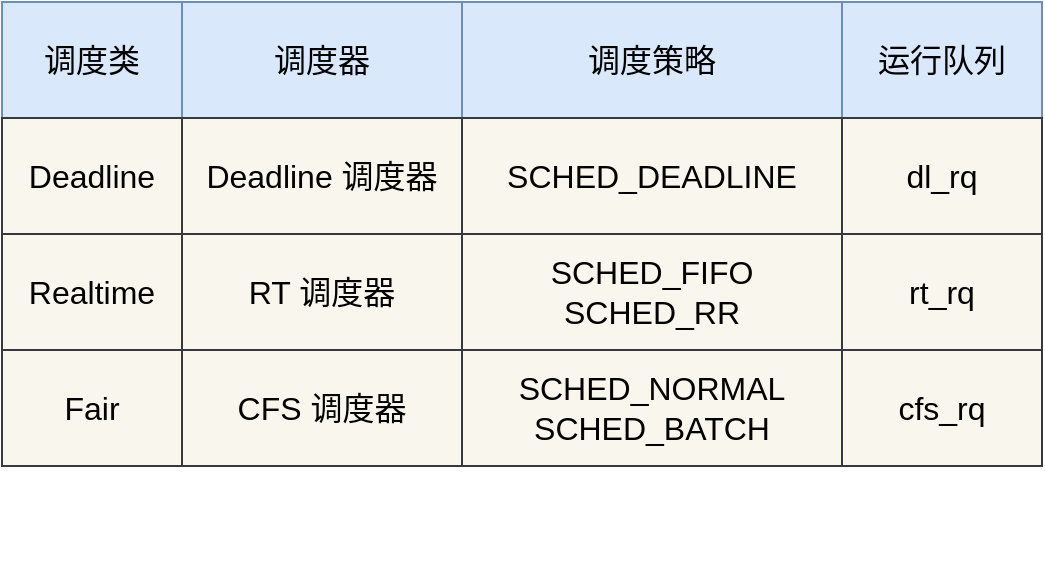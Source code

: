 <mxfile version="13.8.9-1" type="github">
  <diagram id="EhR287y5YkpUC03FxleA" name="第 1 页">
    <mxGraphModel dx="1102" dy="525" grid="1" gridSize="10" guides="1" tooltips="1" connect="1" arrows="1" fold="1" page="1" pageScale="1" pageWidth="827" pageHeight="1169" math="0" shadow="0">
      <root>
        <mxCell id="0" />
        <mxCell id="1" parent="0" />
        <mxCell id="W_BsmtegTXsKVBHQ76cm-24" value="" style="group" vertex="1" connectable="0" parent="1">
          <mxGeometry x="160" y="160" width="520" height="290" as="geometry" />
        </mxCell>
        <mxCell id="W_BsmtegTXsKVBHQ76cm-1" value="调度类" style="rounded=0;whiteSpace=wrap;html=1;fontSize=16;fillColor=#dae8fc;strokeColor=#6c8ebf;" vertex="1" parent="W_BsmtegTXsKVBHQ76cm-24">
          <mxGeometry width="90" height="58.0" as="geometry" />
        </mxCell>
        <mxCell id="W_BsmtegTXsKVBHQ76cm-5" value="运行队列" style="rounded=0;whiteSpace=wrap;html=1;fontSize=16;fillColor=#dae8fc;strokeColor=#6c8ebf;" vertex="1" parent="W_BsmtegTXsKVBHQ76cm-24">
          <mxGeometry x="420" width="100" height="58.0" as="geometry" />
        </mxCell>
        <mxCell id="W_BsmtegTXsKVBHQ76cm-6" value="Deadline" style="rounded=0;whiteSpace=wrap;html=1;fontSize=16;fillColor=#f9f7ed;strokeColor=#36393d;" vertex="1" parent="W_BsmtegTXsKVBHQ76cm-24">
          <mxGeometry y="58.0" width="90" height="58.0" as="geometry" />
        </mxCell>
        <mxCell id="W_BsmtegTXsKVBHQ76cm-9" value="dl_rq" style="rounded=0;whiteSpace=wrap;html=1;fontSize=16;fillColor=#f9f7ed;strokeColor=#36393d;" vertex="1" parent="W_BsmtegTXsKVBHQ76cm-24">
          <mxGeometry x="420" y="58.0" width="100" height="58.0" as="geometry" />
        </mxCell>
        <mxCell id="W_BsmtegTXsKVBHQ76cm-10" value="Realtime" style="rounded=0;whiteSpace=wrap;html=1;fontSize=16;fillColor=#f9f7ed;strokeColor=#36393d;" vertex="1" parent="W_BsmtegTXsKVBHQ76cm-24">
          <mxGeometry y="116.0" width="90" height="58.0" as="geometry" />
        </mxCell>
        <mxCell id="W_BsmtegTXsKVBHQ76cm-13" value="rt_rq" style="rounded=0;whiteSpace=wrap;html=1;fontSize=16;fillColor=#f9f7ed;strokeColor=#36393d;" vertex="1" parent="W_BsmtegTXsKVBHQ76cm-24">
          <mxGeometry x="420" y="116.0" width="100" height="58.0" as="geometry" />
        </mxCell>
        <mxCell id="W_BsmtegTXsKVBHQ76cm-14" value="Fair" style="rounded=0;whiteSpace=wrap;html=1;fontSize=16;fillColor=#f9f7ed;strokeColor=#36393d;" vertex="1" parent="W_BsmtegTXsKVBHQ76cm-24">
          <mxGeometry y="174" width="90" height="58.0" as="geometry" />
        </mxCell>
        <mxCell id="W_BsmtegTXsKVBHQ76cm-17" value="cfs_rq" style="rounded=0;whiteSpace=wrap;html=1;fontSize=16;fillColor=#f9f7ed;strokeColor=#36393d;" vertex="1" parent="W_BsmtegTXsKVBHQ76cm-24">
          <mxGeometry x="420" y="174" width="100" height="58.0" as="geometry" />
        </mxCell>
        <mxCell id="W_BsmtegTXsKVBHQ76cm-22" value="" style="group" vertex="1" connectable="0" parent="W_BsmtegTXsKVBHQ76cm-24">
          <mxGeometry x="90" width="140" height="290.0" as="geometry" />
        </mxCell>
        <mxCell id="W_BsmtegTXsKVBHQ76cm-2" value="调度器" style="rounded=0;whiteSpace=wrap;html=1;fontSize=16;fillColor=#dae8fc;strokeColor=#6c8ebf;" vertex="1" parent="W_BsmtegTXsKVBHQ76cm-22">
          <mxGeometry width="140" height="58.0" as="geometry" />
        </mxCell>
        <mxCell id="W_BsmtegTXsKVBHQ76cm-7" value="Deadline 调度器" style="rounded=0;whiteSpace=wrap;html=1;fontSize=16;fillColor=#f9f7ed;strokeColor=#36393d;" vertex="1" parent="W_BsmtegTXsKVBHQ76cm-22">
          <mxGeometry y="58.0" width="140" height="58.0" as="geometry" />
        </mxCell>
        <mxCell id="W_BsmtegTXsKVBHQ76cm-11" value="RT 调度器" style="rounded=0;whiteSpace=wrap;html=1;fontSize=16;fillColor=#f9f7ed;strokeColor=#36393d;" vertex="1" parent="W_BsmtegTXsKVBHQ76cm-22">
          <mxGeometry y="116.0" width="140" height="58.0" as="geometry" />
        </mxCell>
        <mxCell id="W_BsmtegTXsKVBHQ76cm-15" value="CFS 调度器" style="rounded=0;whiteSpace=wrap;html=1;fontSize=16;fillColor=#f9f7ed;strokeColor=#36393d;" vertex="1" parent="W_BsmtegTXsKVBHQ76cm-22">
          <mxGeometry y="174" width="140" height="58.0" as="geometry" />
        </mxCell>
        <mxCell id="W_BsmtegTXsKVBHQ76cm-23" value="" style="group" vertex="1" connectable="0" parent="W_BsmtegTXsKVBHQ76cm-24">
          <mxGeometry x="230" width="190" height="232.0" as="geometry" />
        </mxCell>
        <mxCell id="W_BsmtegTXsKVBHQ76cm-4" value="调度策略" style="rounded=0;whiteSpace=wrap;html=1;fontSize=16;fillColor=#dae8fc;strokeColor=#6c8ebf;" vertex="1" parent="W_BsmtegTXsKVBHQ76cm-23">
          <mxGeometry width="190" height="58.0" as="geometry" />
        </mxCell>
        <mxCell id="W_BsmtegTXsKVBHQ76cm-8" value="SCHED_DEADLINE" style="rounded=0;whiteSpace=wrap;html=1;fontSize=16;fillColor=#f9f7ed;strokeColor=#36393d;" vertex="1" parent="W_BsmtegTXsKVBHQ76cm-23">
          <mxGeometry y="58.0" width="190" height="58.0" as="geometry" />
        </mxCell>
        <mxCell id="W_BsmtegTXsKVBHQ76cm-12" value="SCHED_FIFO&lt;br&gt;SCHED_RR" style="rounded=0;whiteSpace=wrap;html=1;fontSize=16;fillColor=#f9f7ed;strokeColor=#36393d;" vertex="1" parent="W_BsmtegTXsKVBHQ76cm-23">
          <mxGeometry y="116.0" width="190" height="58.0" as="geometry" />
        </mxCell>
        <mxCell id="W_BsmtegTXsKVBHQ76cm-16" value="SCHED_NORMAL&lt;br&gt;SCHED_BATCH" style="rounded=0;whiteSpace=wrap;html=1;fontSize=16;fillColor=#f9f7ed;strokeColor=#36393d;" vertex="1" parent="W_BsmtegTXsKVBHQ76cm-23">
          <mxGeometry y="174" width="190" height="58.0" as="geometry" />
        </mxCell>
      </root>
    </mxGraphModel>
  </diagram>
</mxfile>
